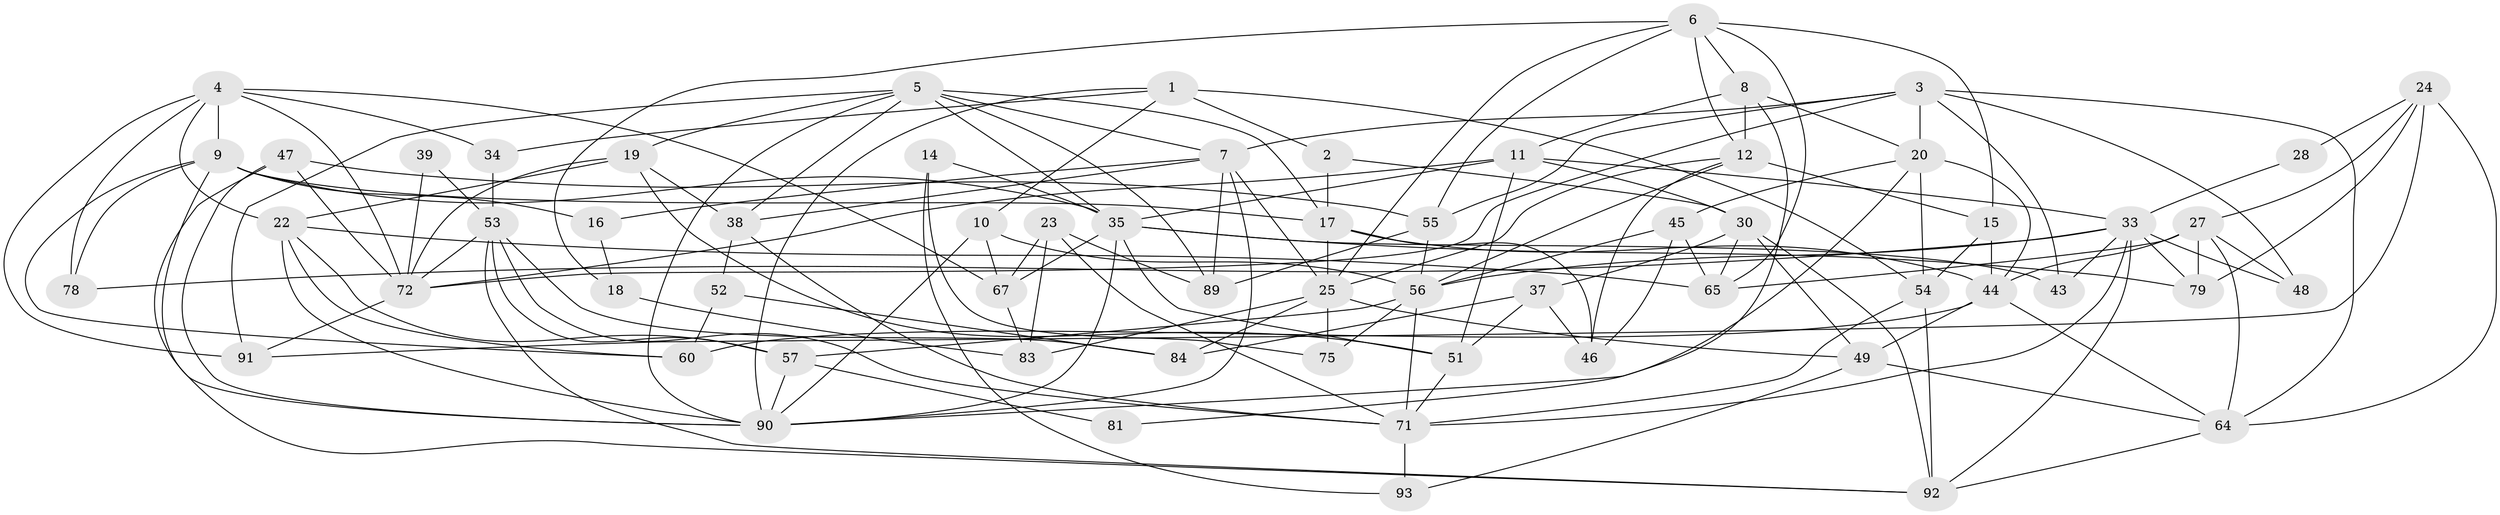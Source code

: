 // Generated by graph-tools (version 1.1) at 2025/52/02/27/25 19:52:01]
// undirected, 63 vertices, 161 edges
graph export_dot {
graph [start="1"]
  node [color=gray90,style=filled];
  1 [super="+97"];
  2;
  3 [super="+73"];
  4 [super="+99"];
  5 [super="+68"];
  6 [super="+36"];
  7 [super="+31"];
  8 [super="+21"];
  9 [super="+29"];
  10 [super="+59"];
  11 [super="+69"];
  12 [super="+13"];
  14 [super="+26"];
  15;
  16;
  17 [super="+42"];
  18 [super="+96"];
  19;
  20;
  22 [super="+32"];
  23 [super="+40"];
  24 [super="+86"];
  25 [super="+74"];
  27 [super="+98"];
  28;
  30;
  33 [super="+41"];
  34;
  35 [super="+88"];
  37;
  38;
  39;
  43;
  44 [super="+58"];
  45 [super="+50"];
  46 [super="+63"];
  47 [super="+61"];
  48;
  49;
  51 [super="+95"];
  52;
  53 [super="+87"];
  54 [super="+82"];
  55 [super="+66"];
  56;
  57 [super="+62"];
  60 [super="+76"];
  64 [super="+70"];
  65 [super="+77"];
  67 [super="+80"];
  71 [super="+85"];
  72 [super="+101"];
  75;
  78;
  79;
  81;
  83;
  84;
  89 [super="+100"];
  90 [super="+94"];
  91;
  92;
  93;
  1 -- 2;
  1 -- 34;
  1 -- 54;
  1 -- 10;
  1 -- 90;
  2 -- 30;
  2 -- 17;
  3 -- 7;
  3 -- 72;
  3 -- 64;
  3 -- 48;
  3 -- 20;
  3 -- 55;
  3 -- 43;
  4 -- 72;
  4 -- 91;
  4 -- 22;
  4 -- 34;
  4 -- 9;
  4 -- 67;
  4 -- 78;
  5 -- 7;
  5 -- 35;
  5 -- 90;
  5 -- 17;
  5 -- 19;
  5 -- 38;
  5 -- 89;
  5 -- 91;
  6 -- 65;
  6 -- 8;
  6 -- 55;
  6 -- 15;
  6 -- 25;
  6 -- 12;
  6 -- 18;
  7 -- 16;
  7 -- 38;
  7 -- 25;
  7 -- 90;
  7 -- 89;
  8 -- 81;
  8 -- 11;
  8 -- 20;
  8 -- 12;
  9 -- 16;
  9 -- 60;
  9 -- 78;
  9 -- 35;
  9 -- 90;
  9 -- 17;
  10 -- 90;
  10 -- 67;
  10 -- 56;
  11 -- 33 [weight=2];
  11 -- 51;
  11 -- 35;
  11 -- 72;
  11 -- 30;
  12 -- 15;
  12 -- 56;
  12 -- 25;
  12 -- 46;
  14 -- 93;
  14 -- 75;
  14 -- 35;
  15 -- 44;
  15 -- 54;
  16 -- 18;
  17 -- 44;
  17 -- 25;
  17 -- 46;
  18 -- 83;
  19 -- 22;
  19 -- 38;
  19 -- 51;
  19 -- 72;
  20 -- 44;
  20 -- 45;
  20 -- 54;
  20 -- 90;
  22 -- 57;
  22 -- 90;
  22 -- 60;
  22 -- 65;
  23 -- 89;
  23 -- 71;
  23 -- 83;
  23 -- 67;
  24 -- 64;
  24 -- 91;
  24 -- 28;
  24 -- 79;
  24 -- 27;
  25 -- 49;
  25 -- 83;
  25 -- 84;
  25 -- 75;
  27 -- 79;
  27 -- 64;
  27 -- 48;
  27 -- 44;
  27 -- 65;
  28 -- 33;
  30 -- 37;
  30 -- 49;
  30 -- 65;
  30 -- 92;
  33 -- 92;
  33 -- 56;
  33 -- 43;
  33 -- 48;
  33 -- 71;
  33 -- 78;
  33 -- 79;
  34 -- 53;
  35 -- 43;
  35 -- 67;
  35 -- 79;
  35 -- 90;
  35 -- 51;
  37 -- 46 [weight=2];
  37 -- 84;
  37 -- 51;
  38 -- 71;
  38 -- 52;
  39 -- 53;
  39 -- 72;
  44 -- 60;
  44 -- 49;
  44 -- 64;
  45 -- 56;
  45 -- 46;
  45 -- 65;
  47 -- 92;
  47 -- 72;
  47 -- 55;
  47 -- 90;
  49 -- 64;
  49 -- 93;
  51 -- 71;
  52 -- 84;
  52 -- 60;
  53 -- 92;
  53 -- 57;
  53 -- 72;
  53 -- 84;
  53 -- 71;
  54 -- 92;
  54 -- 71;
  55 -- 56;
  55 -- 89;
  56 -- 75;
  56 -- 71;
  56 -- 57;
  57 -- 90;
  57 -- 81;
  64 -- 92;
  67 -- 83;
  71 -- 93;
  72 -- 91;
}
